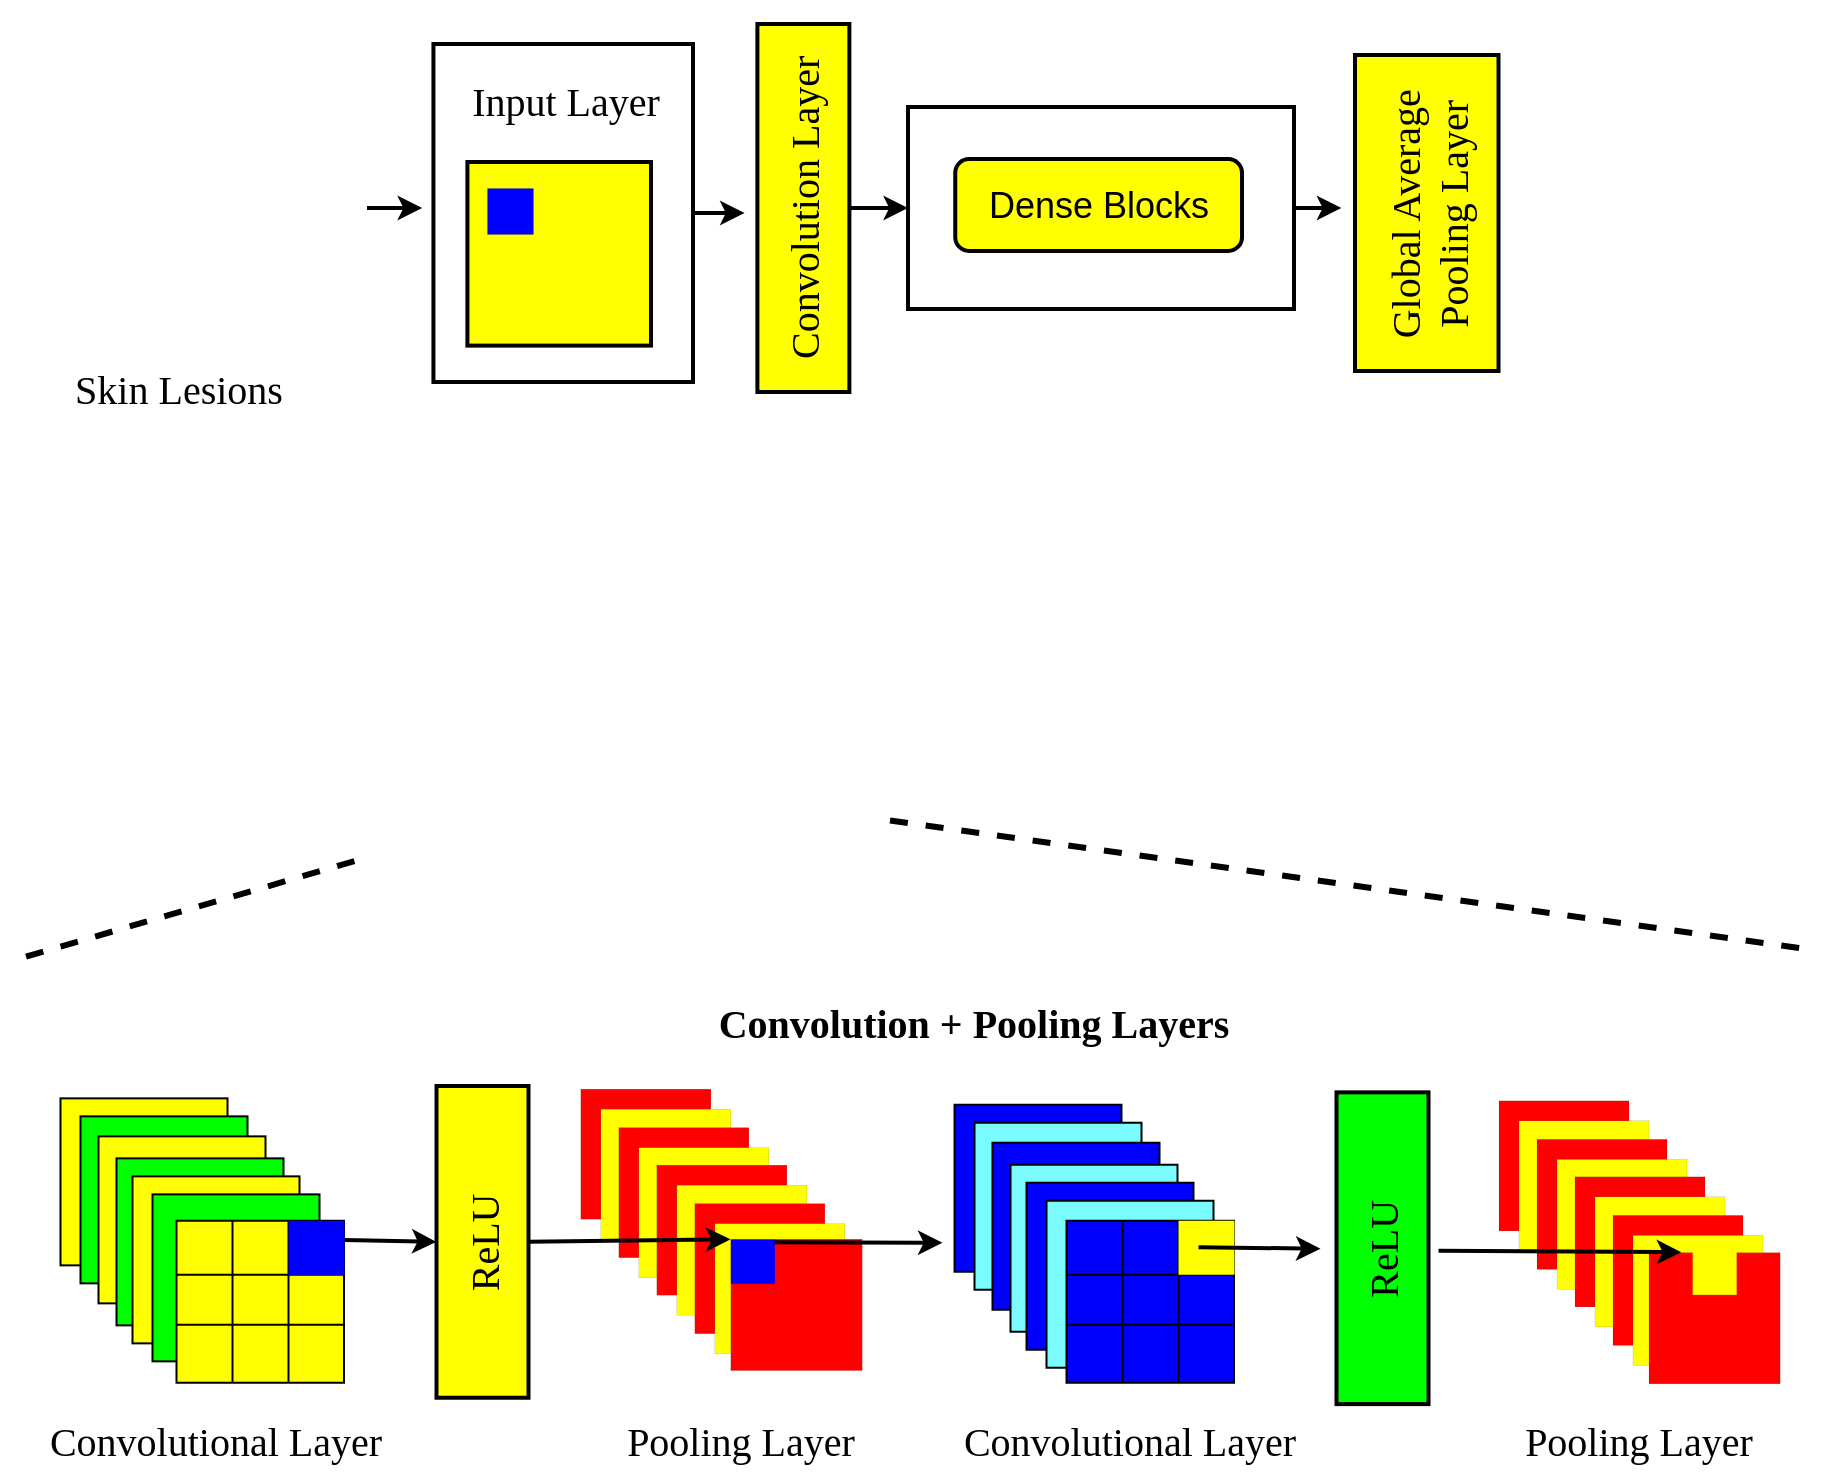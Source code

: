 <mxfile version="21.7.5" type="github">
  <diagram id="FLARmqn-sCxhorqhwDuB" name="Page-1">
    <mxGraphModel dx="1008" dy="545" grid="0" gridSize="10" guides="1" tooltips="1" connect="1" arrows="1" fold="1" page="1" pageScale="1" pageWidth="3300" pageHeight="4681" math="0" shadow="0">
      <root>
        <mxCell id="0" />
        <mxCell id="1" parent="0" />
        <mxCell id="NcwYwKEY-rAYMjzNR8_s-13" style="edgeStyle=orthogonalEdgeStyle;rounded=0;orthogonalLoop=1;jettySize=auto;html=1;exitX=1;exitY=0.5;exitDx=0;exitDy=0;strokeWidth=2;" edge="1" parent="1" source="TmWq87i0S_w9REx1cA27-65">
          <mxGeometry relative="1" as="geometry">
            <mxPoint x="684.7" y="121" as="targetPoint" />
          </mxGeometry>
        </mxCell>
        <mxCell id="TmWq87i0S_w9REx1cA27-65" value="" style="rounded=0;whiteSpace=wrap;html=1;strokeWidth=2;" parent="1" vertex="1">
          <mxGeometry x="468" y="70.5" width="193" height="101" as="geometry" />
        </mxCell>
        <mxCell id="TmWq87i0S_w9REx1cA27-74" style="edgeStyle=orthogonalEdgeStyle;rounded=0;orthogonalLoop=1;jettySize=auto;html=1;strokeWidth=2;exitX=0.5;exitY=0;exitDx=0;exitDy=0;" parent="1" source="NcwYwKEY-rAYMjzNR8_s-5" target="TmWq87i0S_w9REx1cA27-65" edge="1">
          <mxGeometry relative="1" as="geometry">
            <mxPoint x="458.72" y="200" as="sourcePoint" />
          </mxGeometry>
        </mxCell>
        <mxCell id="NcwYwKEY-rAYMjzNR8_s-11" style="edgeStyle=orthogonalEdgeStyle;rounded=0;orthogonalLoop=1;jettySize=auto;html=1;exitX=1;exitY=0.5;exitDx=0;exitDy=0;strokeWidth=2;" edge="1" parent="1" source="HNuO8RR3fyhFZEDYtFWN-83">
          <mxGeometry relative="1" as="geometry">
            <mxPoint x="386.3" y="124" as="targetPoint" />
          </mxGeometry>
        </mxCell>
        <mxCell id="HNuO8RR3fyhFZEDYtFWN-83" value="" style="rounded=0;whiteSpace=wrap;html=1;shadow=0;glass=0;sketch=0;fillStyle=auto;strokeColor=#000000;strokeWidth=2;fontFamily=Times New Roman;fontSize=20;fillColor=#FFFFFF;gradientColor=none;" parent="1" vertex="1">
          <mxGeometry x="230.72" y="39" width="129.78" height="169" as="geometry" />
        </mxCell>
        <mxCell id="HNuO8RR3fyhFZEDYtFWN-89" style="edgeStyle=orthogonalEdgeStyle;orthogonalLoop=1;jettySize=auto;html=1;strokeWidth=2;fontFamily=Times New Roman;fontSize=20;rounded=0;" parent="1" edge="1">
          <mxGeometry relative="1" as="geometry">
            <mxPoint x="225.08" y="120.55" as="targetPoint" />
            <mxPoint x="197.5" y="121" as="sourcePoint" />
          </mxGeometry>
        </mxCell>
        <mxCell id="HNuO8RR3fyhFZEDYtFWN-4" value="" style="whiteSpace=wrap;html=1;aspect=fixed;fillColor=#FFFF00;shadow=0;strokeColor=#000000;rounded=0;sketch=0;glass=0;strokeWidth=2;fillStyle=auto;perimeterSpacing=0;fontSize=20;" parent="1" vertex="1">
          <mxGeometry x="247.7" y="98" width="91.8" height="91.8" as="geometry" />
        </mxCell>
        <mxCell id="HNuO8RR3fyhFZEDYtFWN-6" value="" style="whiteSpace=wrap;html=1;aspect=fixed;rounded=0;shadow=0;glass=0;sketch=0;fillStyle=auto;strokeColor=#000000;strokeWidth=0;fillColor=#0000FF;fontSize=20;" parent="1" vertex="1">
          <mxGeometry x="257.5" y="111.0" width="23" height="23" as="geometry" />
        </mxCell>
        <mxCell id="HNuO8RR3fyhFZEDYtFWN-7" value="" style="whiteSpace=wrap;html=1;aspect=fixed;fillColor=#FFFF00;shadow=0;strokeColor=#000000;rounded=0;sketch=0;glass=0;strokeWidth=1;fillStyle=auto;perimeterSpacing=0;fontSize=20;" parent="1" vertex="1">
          <mxGeometry x="44.25" y="566.18" width="83.5" height="83.5" as="geometry" />
        </mxCell>
        <mxCell id="HNuO8RR3fyhFZEDYtFWN-8" value="" style="whiteSpace=wrap;html=1;aspect=fixed;fillColor=#00ff00;shadow=0;strokeColor=#000000;rounded=0;sketch=0;glass=0;strokeWidth=1;fillStyle=auto;perimeterSpacing=0;fontSize=20;" parent="1" vertex="1">
          <mxGeometry x="54.25" y="575.18" width="83.5" height="83.5" as="geometry" />
        </mxCell>
        <mxCell id="HNuO8RR3fyhFZEDYtFWN-9" value="" style="whiteSpace=wrap;html=1;aspect=fixed;fillColor=#FFFF00;shadow=0;strokeColor=#000000;rounded=0;sketch=0;glass=0;strokeWidth=1;fillStyle=auto;perimeterSpacing=0;fontSize=20;" parent="1" vertex="1">
          <mxGeometry x="63.25" y="585.18" width="83.5" height="83.5" as="geometry" />
        </mxCell>
        <mxCell id="HNuO8RR3fyhFZEDYtFWN-10" value="" style="whiteSpace=wrap;html=1;aspect=fixed;fillColor=#00ff00;shadow=0;strokeColor=#000000;rounded=0;sketch=0;glass=0;strokeWidth=1;fillStyle=auto;perimeterSpacing=0;fontSize=20;" parent="1" vertex="1">
          <mxGeometry x="72.25" y="596.18" width="83.5" height="83.5" as="geometry" />
        </mxCell>
        <mxCell id="HNuO8RR3fyhFZEDYtFWN-15" value="" style="whiteSpace=wrap;html=1;aspect=fixed;fillColor=#FFFF00;shadow=0;strokeColor=#000000;rounded=0;sketch=0;glass=0;strokeWidth=1;fillStyle=auto;perimeterSpacing=0;fontSize=20;" parent="1" vertex="1">
          <mxGeometry x="80.25" y="605.18" width="83.5" height="83.5" as="geometry" />
        </mxCell>
        <mxCell id="HNuO8RR3fyhFZEDYtFWN-16" value="" style="whiteSpace=wrap;html=1;aspect=fixed;fillColor=#00ff00;shadow=0;strokeColor=#000000;rounded=0;sketch=0;glass=0;strokeWidth=1;fillStyle=auto;perimeterSpacing=0;fontSize=20;" parent="1" vertex="1">
          <mxGeometry x="90.25" y="614.18" width="83.5" height="83.5" as="geometry" />
        </mxCell>
        <mxCell id="HNuO8RR3fyhFZEDYtFWN-41" value="" style="whiteSpace=wrap;html=1;aspect=fixed;rounded=0;shadow=0;glass=0;sketch=0;fillStyle=auto;strokeColor=#000000;strokeWidth=0;fillColor=#FF0000;fontSize=20;" parent="1" vertex="1">
          <mxGeometry x="304.19" y="561.34" width="65" height="65" as="geometry" />
        </mxCell>
        <mxCell id="HNuO8RR3fyhFZEDYtFWN-42" value="" style="whiteSpace=wrap;html=1;aspect=fixed;rounded=0;shadow=0;glass=0;sketch=0;fillStyle=auto;strokeColor=#000000;strokeWidth=0;fillColor=#FFFF00;fontSize=20;" parent="1" vertex="1">
          <mxGeometry x="314.19" y="571.34" width="65" height="65" as="geometry" />
        </mxCell>
        <mxCell id="HNuO8RR3fyhFZEDYtFWN-43" value="" style="whiteSpace=wrap;html=1;aspect=fixed;rounded=0;shadow=0;glass=0;sketch=0;fillStyle=auto;strokeColor=#000000;strokeWidth=0;fillColor=#FF0000;fontSize=20;" parent="1" vertex="1">
          <mxGeometry x="323.19" y="580.59" width="65" height="65" as="geometry" />
        </mxCell>
        <mxCell id="HNuO8RR3fyhFZEDYtFWN-44" value="" style="whiteSpace=wrap;html=1;aspect=fixed;rounded=0;shadow=0;glass=0;sketch=0;fillStyle=auto;strokeColor=#000000;strokeWidth=0;fillColor=#FFFF00;fontSize=20;" parent="1" vertex="1">
          <mxGeometry x="333.19" y="590.59" width="65" height="65" as="geometry" />
        </mxCell>
        <mxCell id="HNuO8RR3fyhFZEDYtFWN-45" value="" style="whiteSpace=wrap;html=1;aspect=fixed;rounded=0;shadow=0;glass=0;sketch=0;fillStyle=auto;strokeColor=#000000;strokeWidth=0;fillColor=#FF0000;fontSize=20;" parent="1" vertex="1">
          <mxGeometry x="342.19" y="599.34" width="65" height="65" as="geometry" />
        </mxCell>
        <mxCell id="HNuO8RR3fyhFZEDYtFWN-46" value="" style="whiteSpace=wrap;html=1;aspect=fixed;rounded=0;shadow=0;glass=0;sketch=0;fillStyle=auto;strokeColor=#000000;strokeWidth=0;fillColor=#FFFF00;fontSize=20;" parent="1" vertex="1">
          <mxGeometry x="352.19" y="609.34" width="65" height="65" as="geometry" />
        </mxCell>
        <mxCell id="HNuO8RR3fyhFZEDYtFWN-47" value="" style="whiteSpace=wrap;html=1;aspect=fixed;rounded=0;shadow=0;glass=0;sketch=0;fillStyle=auto;strokeColor=#000000;strokeWidth=0;fillColor=#FF0000;fontSize=20;" parent="1" vertex="1">
          <mxGeometry x="361.19" y="618.59" width="65" height="65" as="geometry" />
        </mxCell>
        <mxCell id="HNuO8RR3fyhFZEDYtFWN-48" value="" style="whiteSpace=wrap;html=1;aspect=fixed;rounded=0;shadow=0;glass=0;sketch=0;fillStyle=auto;strokeColor=#000000;strokeWidth=0;fillColor=#FFFF00;fontSize=20;" parent="1" vertex="1">
          <mxGeometry x="371.19" y="628.59" width="65" height="65" as="geometry" />
        </mxCell>
        <mxCell id="HNuO8RR3fyhFZEDYtFWN-51" value="" style="whiteSpace=wrap;html=1;aspect=fixed;rounded=0;shadow=0;glass=0;sketch=0;fillStyle=auto;strokeColor=#000000;strokeWidth=0;fillColor=#FF0000;fontSize=20;" parent="1" vertex="1">
          <mxGeometry x="379.19" y="636.37" width="65.65" height="65.65" as="geometry" />
        </mxCell>
        <mxCell id="HNuO8RR3fyhFZEDYtFWN-52" value="" style="whiteSpace=wrap;html=1;aspect=fixed;rounded=0;shadow=0;glass=0;sketch=0;fillStyle=auto;strokeColor=none;strokeWidth=0;fillColor=#0000FF;fontSize=20;" parent="1" vertex="1">
          <mxGeometry x="379.19" y="636.65" width="22" height="22" as="geometry" />
        </mxCell>
        <mxCell id="HNuO8RR3fyhFZEDYtFWN-58" value="" style="shape=table;html=1;whiteSpace=wrap;startSize=0;container=1;collapsible=0;childLayout=tableLayout;rounded=0;shadow=0;glass=0;sketch=0;fillStyle=auto;strokeColor=#000000;strokeWidth=1;fillColor=#FFFF00;gradientColor=none;swimlaneFillColor=none;fontSize=20;" parent="1" vertex="1">
          <mxGeometry x="102.25" y="627.43" width="83.75" height="81" as="geometry" />
        </mxCell>
        <mxCell id="HNuO8RR3fyhFZEDYtFWN-59" value="" style="shape=tableRow;horizontal=0;startSize=0;swimlaneHead=0;swimlaneBody=0;top=0;left=0;bottom=0;right=0;collapsible=0;dropTarget=0;fillColor=none;points=[[0,0.5],[1,0.5]];portConstraint=eastwest;rounded=0;shadow=0;glass=0;sketch=0;fillStyle=auto;strokeColor=#000000;strokeWidth=3;opacity=10;fontSize=20;" parent="HNuO8RR3fyhFZEDYtFWN-58" vertex="1">
          <mxGeometry width="83.75" height="27" as="geometry" />
        </mxCell>
        <mxCell id="HNuO8RR3fyhFZEDYtFWN-60" value="" style="shape=partialRectangle;html=1;whiteSpace=wrap;connectable=0;fillColor=none;top=0;left=0;bottom=0;right=0;overflow=hidden;rounded=0;shadow=0;glass=0;sketch=0;fillStyle=auto;strokeColor=#000000;strokeWidth=3;opacity=10;fontSize=20;" parent="HNuO8RR3fyhFZEDYtFWN-59" vertex="1">
          <mxGeometry width="28" height="27" as="geometry">
            <mxRectangle width="28" height="27" as="alternateBounds" />
          </mxGeometry>
        </mxCell>
        <mxCell id="HNuO8RR3fyhFZEDYtFWN-61" value="" style="shape=partialRectangle;html=1;whiteSpace=wrap;connectable=0;fillColor=none;top=0;left=0;bottom=0;right=0;overflow=hidden;rounded=0;shadow=0;glass=0;sketch=0;fillStyle=auto;strokeColor=#000000;strokeWidth=3;opacity=10;fontSize=20;" parent="HNuO8RR3fyhFZEDYtFWN-59" vertex="1">
          <mxGeometry x="28" width="28" height="27" as="geometry">
            <mxRectangle width="28" height="27" as="alternateBounds" />
          </mxGeometry>
        </mxCell>
        <mxCell id="HNuO8RR3fyhFZEDYtFWN-62" value="" style="shape=partialRectangle;html=1;whiteSpace=wrap;connectable=0;fillColor=#0000FF;top=0;left=0;bottom=0;right=0;overflow=hidden;rounded=0;shadow=0;glass=0;sketch=0;fillStyle=auto;strokeColor=#000000;strokeWidth=3;fontSize=20;" parent="HNuO8RR3fyhFZEDYtFWN-59" vertex="1">
          <mxGeometry x="56" width="28" height="27" as="geometry">
            <mxRectangle width="28" height="27" as="alternateBounds" />
          </mxGeometry>
        </mxCell>
        <mxCell id="HNuO8RR3fyhFZEDYtFWN-63" value="" style="shape=tableRow;horizontal=0;startSize=0;swimlaneHead=0;swimlaneBody=0;top=0;left=0;bottom=0;right=0;collapsible=0;dropTarget=0;fillColor=none;points=[[0,0.5],[1,0.5]];portConstraint=eastwest;rounded=0;shadow=0;glass=0;sketch=0;fillStyle=auto;strokeColor=#000000;strokeWidth=3;opacity=10;fontSize=20;" parent="HNuO8RR3fyhFZEDYtFWN-58" vertex="1">
          <mxGeometry y="27" width="83.75" height="25" as="geometry" />
        </mxCell>
        <mxCell id="HNuO8RR3fyhFZEDYtFWN-64" value="" style="shape=partialRectangle;html=1;whiteSpace=wrap;connectable=0;fillColor=none;top=0;left=0;bottom=0;right=0;overflow=hidden;rounded=0;shadow=0;glass=0;sketch=0;fillStyle=auto;strokeColor=#000000;strokeWidth=3;opacity=10;fontSize=20;" parent="HNuO8RR3fyhFZEDYtFWN-63" vertex="1">
          <mxGeometry width="28" height="25" as="geometry">
            <mxRectangle width="28" height="25" as="alternateBounds" />
          </mxGeometry>
        </mxCell>
        <mxCell id="HNuO8RR3fyhFZEDYtFWN-65" value="" style="shape=partialRectangle;html=1;whiteSpace=wrap;connectable=0;fillColor=none;top=0;left=0;bottom=0;right=0;overflow=hidden;rounded=0;shadow=0;glass=0;sketch=0;fillStyle=auto;strokeColor=#000000;strokeWidth=3;opacity=10;fontSize=20;" parent="HNuO8RR3fyhFZEDYtFWN-63" vertex="1">
          <mxGeometry x="28" width="28" height="25" as="geometry">
            <mxRectangle width="28" height="25" as="alternateBounds" />
          </mxGeometry>
        </mxCell>
        <mxCell id="HNuO8RR3fyhFZEDYtFWN-66" value="" style="shape=partialRectangle;html=1;whiteSpace=wrap;connectable=0;fillColor=none;top=0;left=0;bottom=0;right=0;overflow=hidden;rounded=0;shadow=0;glass=0;sketch=0;fillStyle=auto;strokeColor=#000000;strokeWidth=3;opacity=10;fontSize=20;" parent="HNuO8RR3fyhFZEDYtFWN-63" vertex="1">
          <mxGeometry x="56" width="28" height="25" as="geometry">
            <mxRectangle width="28" height="25" as="alternateBounds" />
          </mxGeometry>
        </mxCell>
        <mxCell id="HNuO8RR3fyhFZEDYtFWN-67" value="" style="shape=tableRow;horizontal=0;startSize=0;swimlaneHead=0;swimlaneBody=0;top=0;left=0;bottom=0;right=0;collapsible=0;dropTarget=0;fillColor=none;points=[[0,0.5],[1,0.5]];portConstraint=eastwest;rounded=0;shadow=0;glass=0;sketch=0;fillStyle=auto;strokeColor=#000000;strokeWidth=3;opacity=10;fontSize=20;" parent="HNuO8RR3fyhFZEDYtFWN-58" vertex="1">
          <mxGeometry y="52" width="83.75" height="29" as="geometry" />
        </mxCell>
        <mxCell id="HNuO8RR3fyhFZEDYtFWN-68" value="" style="shape=partialRectangle;html=1;whiteSpace=wrap;connectable=0;fillColor=none;top=0;left=0;bottom=0;right=0;overflow=hidden;rounded=0;shadow=0;glass=0;sketch=0;fillStyle=auto;strokeColor=#000000;strokeWidth=3;fontSize=20;" parent="HNuO8RR3fyhFZEDYtFWN-67" vertex="1">
          <mxGeometry width="28" height="29" as="geometry">
            <mxRectangle width="28" height="29" as="alternateBounds" />
          </mxGeometry>
        </mxCell>
        <mxCell id="HNuO8RR3fyhFZEDYtFWN-69" value="" style="shape=partialRectangle;html=1;whiteSpace=wrap;connectable=0;fillColor=none;top=0;left=0;bottom=0;right=0;overflow=hidden;rounded=0;shadow=0;glass=0;sketch=0;fillStyle=auto;strokeColor=#000000;strokeWidth=3;opacity=10;fontSize=20;" parent="HNuO8RR3fyhFZEDYtFWN-67" vertex="1">
          <mxGeometry x="28" width="28" height="29" as="geometry">
            <mxRectangle width="28" height="29" as="alternateBounds" />
          </mxGeometry>
        </mxCell>
        <mxCell id="HNuO8RR3fyhFZEDYtFWN-70" value="" style="shape=partialRectangle;html=1;whiteSpace=wrap;connectable=0;fillColor=none;top=0;left=0;bottom=0;right=0;overflow=hidden;pointerEvents=1;rounded=0;shadow=0;glass=0;sketch=0;fillStyle=auto;strokeColor=#000000;strokeWidth=3;opacity=10;fontSize=20;" parent="HNuO8RR3fyhFZEDYtFWN-67" vertex="1">
          <mxGeometry x="56" width="28" height="29" as="geometry">
            <mxRectangle width="28" height="29" as="alternateBounds" />
          </mxGeometry>
        </mxCell>
        <mxCell id="HNuO8RR3fyhFZEDYtFWN-73" value="ReLU" style="rounded=0;whiteSpace=wrap;html=1;shadow=0;glass=0;sketch=0;fillStyle=auto;strokeColor=#000000;strokeWidth=2;fillColor=#FFFF00;gradientColor=none;direction=south;textDirection=ltr;horizontal=0;fontFamily=Times New Roman;fontSize=20;" parent="1" vertex="1">
          <mxGeometry x="232.25" y="560" width="46" height="155.87" as="geometry" />
        </mxCell>
        <mxCell id="HNuO8RR3fyhFZEDYtFWN-82" value="Input Layer" style="text;html=1;strokeColor=none;fillColor=none;align=center;verticalAlign=middle;whiteSpace=wrap;rounded=0;shadow=0;glass=0;sketch=0;fillStyle=auto;strokeWidth=1;fontFamily=Times New Roman;fontSize=20;" parent="1" vertex="1">
          <mxGeometry x="245.22" y="52.0" width="104" height="30" as="geometry" />
        </mxCell>
        <mxCell id="HNuO8RR3fyhFZEDYtFWN-91" value="Skin Lesions" style="text;html=1;strokeColor=none;fillColor=none;align=center;verticalAlign=middle;whiteSpace=wrap;rounded=0;shadow=0;glass=0;sketch=0;fillStyle=auto;strokeWidth=1;fontFamily=Times New Roman;fontSize=20;" parent="1" vertex="1">
          <mxGeometry x="21.85" y="196" width="163" height="30" as="geometry" />
        </mxCell>
        <mxCell id="HNuO8RR3fyhFZEDYtFWN-92" value="Convolutional Layer" style="text;html=1;strokeColor=none;fillColor=none;align=center;verticalAlign=middle;whiteSpace=wrap;rounded=0;shadow=0;glass=0;sketch=0;fillStyle=auto;strokeWidth=1;fontFamily=Times New Roman;fontSize=20;" parent="1" vertex="1">
          <mxGeometry x="37" y="721.54" width="170" height="30" as="geometry" />
        </mxCell>
        <mxCell id="HNuO8RR3fyhFZEDYtFWN-93" value="Pooling Layer" style="text;html=1;strokeColor=none;fillColor=none;align=center;verticalAlign=middle;whiteSpace=wrap;rounded=0;shadow=0;glass=0;sketch=0;fillStyle=auto;strokeWidth=1;fontFamily=Times New Roman;fontSize=20;" parent="1" vertex="1">
          <mxGeometry x="305.19" y="721.54" width="159" height="30" as="geometry" />
        </mxCell>
        <mxCell id="HNuO8RR3fyhFZEDYtFWN-104" value="" style="endArrow=classic;html=1;rounded=0;strokeWidth=2;fontFamily=Times New Roman;fontSize=20;entryX=0.5;entryY=1;entryDx=0;entryDy=0;" parent="1" target="HNuO8RR3fyhFZEDYtFWN-73" edge="1">
          <mxGeometry width="50" height="50" relative="1" as="geometry">
            <mxPoint x="186.25" y="636.97" as="sourcePoint" />
            <mxPoint x="65.25" y="652.97" as="targetPoint" />
            <Array as="points" />
          </mxGeometry>
        </mxCell>
        <mxCell id="HNuO8RR3fyhFZEDYtFWN-105" value="" style="endArrow=classic;html=1;rounded=0;strokeWidth=2;fontFamily=Times New Roman;fontSize=20;exitX=0.5;exitY=0;exitDx=0;exitDy=0;entryX=0;entryY=0;entryDx=0;entryDy=0;" parent="1" source="HNuO8RR3fyhFZEDYtFWN-73" target="HNuO8RR3fyhFZEDYtFWN-52" edge="1">
          <mxGeometry width="50" height="50" relative="1" as="geometry">
            <mxPoint x="371.25" y="695.97" as="sourcePoint" />
            <mxPoint x="421.25" y="645.97" as="targetPoint" />
          </mxGeometry>
        </mxCell>
        <mxCell id="HNuO8RR3fyhFZEDYtFWN-109" value="" style="endArrow=classic;html=1;rounded=0;strokeWidth=2;fontFamily=Times New Roman;fontSize=20;exitX=1;exitY=0;exitDx=0;exitDy=0;" parent="1" edge="1">
          <mxGeometry width="50" height="50" relative="1" as="geometry">
            <mxPoint x="401.19" y="638.12" as="sourcePoint" />
            <mxPoint x="485.25" y="638.37" as="targetPoint" />
          </mxGeometry>
        </mxCell>
        <mxCell id="TmWq87i0S_w9REx1cA27-1" value="" style="whiteSpace=wrap;html=1;aspect=fixed;fillColor=#0000FF;shadow=0;strokeColor=#000000;rounded=0;sketch=0;glass=0;strokeWidth=1;fillStyle=auto;perimeterSpacing=0;fontSize=20;" parent="1" vertex="1">
          <mxGeometry x="491.25" y="569.37" width="83.5" height="83.5" as="geometry" />
        </mxCell>
        <mxCell id="TmWq87i0S_w9REx1cA27-2" value="" style="whiteSpace=wrap;html=1;aspect=fixed;fillColor=#7AFBFF;shadow=0;strokeColor=#000000;rounded=0;sketch=0;glass=0;strokeWidth=1;fillStyle=auto;perimeterSpacing=0;fontSize=20;" parent="1" vertex="1">
          <mxGeometry x="501.25" y="578.37" width="83.5" height="83.5" as="geometry" />
        </mxCell>
        <mxCell id="TmWq87i0S_w9REx1cA27-3" value="" style="whiteSpace=wrap;html=1;aspect=fixed;fillColor=#0000FF;shadow=0;strokeColor=#000000;rounded=0;sketch=0;glass=0;strokeWidth=1;fillStyle=auto;perimeterSpacing=0;fontSize=20;" parent="1" vertex="1">
          <mxGeometry x="510.25" y="588.37" width="83.5" height="83.5" as="geometry" />
        </mxCell>
        <mxCell id="TmWq87i0S_w9REx1cA27-4" value="" style="whiteSpace=wrap;html=1;aspect=fixed;fillColor=#7AFBFF;shadow=0;strokeColor=#000000;rounded=0;sketch=0;glass=0;strokeWidth=1;fillStyle=auto;perimeterSpacing=0;fontSize=20;" parent="1" vertex="1">
          <mxGeometry x="519.25" y="599.37" width="83.5" height="83.5" as="geometry" />
        </mxCell>
        <mxCell id="TmWq87i0S_w9REx1cA27-5" value="" style="whiteSpace=wrap;html=1;aspect=fixed;fillColor=#0000FF;shadow=0;strokeColor=#000000;rounded=0;sketch=0;glass=0;strokeWidth=1;fillStyle=auto;perimeterSpacing=0;fontSize=20;" parent="1" vertex="1">
          <mxGeometry x="527.25" y="608.37" width="83.5" height="83.5" as="geometry" />
        </mxCell>
        <mxCell id="TmWq87i0S_w9REx1cA27-6" value="" style="whiteSpace=wrap;html=1;aspect=fixed;fillColor=#7AFBFF;shadow=0;strokeColor=#000000;rounded=0;sketch=0;glass=0;strokeWidth=1;fillStyle=auto;perimeterSpacing=0;fontSize=20;" parent="1" vertex="1">
          <mxGeometry x="537.25" y="617.37" width="83.5" height="83.5" as="geometry" />
        </mxCell>
        <mxCell id="TmWq87i0S_w9REx1cA27-7" value="" style="shape=table;html=1;whiteSpace=wrap;startSize=0;container=1;collapsible=0;childLayout=tableLayout;rounded=0;shadow=0;glass=0;sketch=0;fillStyle=auto;strokeColor=#000000;strokeWidth=1;fillColor=#0000FF;gradientColor=none;swimlaneFillColor=none;fontSize=20;" parent="1" vertex="1">
          <mxGeometry x="547.25" y="627.37" width="83.75" height="81" as="geometry" />
        </mxCell>
        <mxCell id="TmWq87i0S_w9REx1cA27-8" value="" style="shape=tableRow;horizontal=0;startSize=0;swimlaneHead=0;swimlaneBody=0;top=0;left=0;bottom=0;right=0;collapsible=0;dropTarget=0;fillColor=none;points=[[0,0.5],[1,0.5]];portConstraint=eastwest;rounded=0;shadow=0;glass=0;sketch=0;fillStyle=auto;strokeColor=#000000;strokeWidth=3;opacity=10;fontSize=20;" parent="TmWq87i0S_w9REx1cA27-7" vertex="1">
          <mxGeometry width="83.75" height="27" as="geometry" />
        </mxCell>
        <mxCell id="TmWq87i0S_w9REx1cA27-9" value="" style="shape=partialRectangle;html=1;whiteSpace=wrap;connectable=0;fillColor=none;top=0;left=0;bottom=0;right=0;overflow=hidden;rounded=0;shadow=0;glass=0;sketch=0;fillStyle=auto;strokeColor=#000000;strokeWidth=3;opacity=10;fontSize=20;" parent="TmWq87i0S_w9REx1cA27-8" vertex="1">
          <mxGeometry width="28" height="27" as="geometry">
            <mxRectangle width="28" height="27" as="alternateBounds" />
          </mxGeometry>
        </mxCell>
        <mxCell id="TmWq87i0S_w9REx1cA27-10" value="" style="shape=partialRectangle;html=1;whiteSpace=wrap;connectable=0;fillColor=none;top=0;left=0;bottom=0;right=0;overflow=hidden;rounded=0;shadow=0;glass=0;sketch=0;fillStyle=auto;strokeColor=#000000;strokeWidth=3;opacity=10;fontSize=20;" parent="TmWq87i0S_w9REx1cA27-8" vertex="1">
          <mxGeometry x="28" width="28" height="27" as="geometry">
            <mxRectangle width="28" height="27" as="alternateBounds" />
          </mxGeometry>
        </mxCell>
        <mxCell id="TmWq87i0S_w9REx1cA27-11" value="" style="shape=partialRectangle;html=1;whiteSpace=wrap;connectable=0;fillColor=#FFFF00;top=0;left=0;bottom=0;right=0;overflow=hidden;rounded=0;shadow=0;glass=0;sketch=0;fillStyle=auto;strokeColor=#000000;strokeWidth=3;fontSize=20;" parent="TmWq87i0S_w9REx1cA27-8" vertex="1">
          <mxGeometry x="56" width="28" height="27" as="geometry">
            <mxRectangle width="28" height="27" as="alternateBounds" />
          </mxGeometry>
        </mxCell>
        <mxCell id="TmWq87i0S_w9REx1cA27-12" value="" style="shape=tableRow;horizontal=0;startSize=0;swimlaneHead=0;swimlaneBody=0;top=0;left=0;bottom=0;right=0;collapsible=0;dropTarget=0;fillColor=none;points=[[0,0.5],[1,0.5]];portConstraint=eastwest;rounded=0;shadow=0;glass=0;sketch=0;fillStyle=auto;strokeColor=#000000;strokeWidth=3;opacity=10;fontSize=20;" parent="TmWq87i0S_w9REx1cA27-7" vertex="1">
          <mxGeometry y="27" width="83.75" height="25" as="geometry" />
        </mxCell>
        <mxCell id="TmWq87i0S_w9REx1cA27-13" value="" style="shape=partialRectangle;html=1;whiteSpace=wrap;connectable=0;fillColor=none;top=0;left=0;bottom=0;right=0;overflow=hidden;rounded=0;shadow=0;glass=0;sketch=0;fillStyle=auto;strokeColor=#000000;strokeWidth=3;opacity=10;fontSize=20;" parent="TmWq87i0S_w9REx1cA27-12" vertex="1">
          <mxGeometry width="28" height="25" as="geometry">
            <mxRectangle width="28" height="25" as="alternateBounds" />
          </mxGeometry>
        </mxCell>
        <mxCell id="TmWq87i0S_w9REx1cA27-14" value="" style="shape=partialRectangle;html=1;whiteSpace=wrap;connectable=0;fillColor=none;top=0;left=0;bottom=0;right=0;overflow=hidden;rounded=0;shadow=0;glass=0;sketch=0;fillStyle=auto;strokeColor=#000000;strokeWidth=3;opacity=10;fontSize=20;" parent="TmWq87i0S_w9REx1cA27-12" vertex="1">
          <mxGeometry x="28" width="28" height="25" as="geometry">
            <mxRectangle width="28" height="25" as="alternateBounds" />
          </mxGeometry>
        </mxCell>
        <mxCell id="TmWq87i0S_w9REx1cA27-15" value="" style="shape=partialRectangle;html=1;whiteSpace=wrap;connectable=0;fillColor=none;top=0;left=0;bottom=0;right=0;overflow=hidden;rounded=0;shadow=0;glass=0;sketch=0;fillStyle=auto;strokeColor=#000000;strokeWidth=3;opacity=10;fontSize=20;" parent="TmWq87i0S_w9REx1cA27-12" vertex="1">
          <mxGeometry x="56" width="28" height="25" as="geometry">
            <mxRectangle width="28" height="25" as="alternateBounds" />
          </mxGeometry>
        </mxCell>
        <mxCell id="TmWq87i0S_w9REx1cA27-16" value="" style="shape=tableRow;horizontal=0;startSize=0;swimlaneHead=0;swimlaneBody=0;top=0;left=0;bottom=0;right=0;collapsible=0;dropTarget=0;fillColor=none;points=[[0,0.5],[1,0.5]];portConstraint=eastwest;rounded=0;shadow=0;glass=0;sketch=0;fillStyle=auto;strokeColor=#000000;strokeWidth=3;opacity=10;fontSize=20;" parent="TmWq87i0S_w9REx1cA27-7" vertex="1">
          <mxGeometry y="52" width="83.75" height="29" as="geometry" />
        </mxCell>
        <mxCell id="TmWq87i0S_w9REx1cA27-17" value="" style="shape=partialRectangle;html=1;whiteSpace=wrap;connectable=0;fillColor=none;top=0;left=0;bottom=0;right=0;overflow=hidden;rounded=0;shadow=0;glass=0;sketch=0;fillStyle=auto;strokeColor=#000000;strokeWidth=3;fontSize=20;" parent="TmWq87i0S_w9REx1cA27-16" vertex="1">
          <mxGeometry width="28" height="29" as="geometry">
            <mxRectangle width="28" height="29" as="alternateBounds" />
          </mxGeometry>
        </mxCell>
        <mxCell id="TmWq87i0S_w9REx1cA27-18" value="" style="shape=partialRectangle;html=1;whiteSpace=wrap;connectable=0;fillColor=none;top=0;left=0;bottom=0;right=0;overflow=hidden;rounded=0;shadow=0;glass=0;sketch=0;fillStyle=auto;strokeColor=#000000;strokeWidth=3;opacity=10;fontSize=20;" parent="TmWq87i0S_w9REx1cA27-16" vertex="1">
          <mxGeometry x="28" width="28" height="29" as="geometry">
            <mxRectangle width="28" height="29" as="alternateBounds" />
          </mxGeometry>
        </mxCell>
        <mxCell id="TmWq87i0S_w9REx1cA27-19" value="" style="shape=partialRectangle;html=1;whiteSpace=wrap;connectable=0;fillColor=none;top=0;left=0;bottom=0;right=0;overflow=hidden;pointerEvents=1;rounded=0;shadow=0;glass=0;sketch=0;fillStyle=auto;strokeColor=#000000;strokeWidth=3;opacity=10;fontSize=20;" parent="TmWq87i0S_w9REx1cA27-16" vertex="1">
          <mxGeometry x="56" width="28" height="29" as="geometry">
            <mxRectangle width="28" height="29" as="alternateBounds" />
          </mxGeometry>
        </mxCell>
        <mxCell id="TmWq87i0S_w9REx1cA27-20" value="Convolutional Layer" style="text;html=1;strokeColor=none;fillColor=none;align=center;verticalAlign=middle;whiteSpace=wrap;rounded=0;shadow=0;glass=0;sketch=0;fillStyle=auto;strokeWidth=1;fontFamily=Times New Roman;fontSize=20;" parent="1" vertex="1">
          <mxGeometry x="494" y="721.54" width="170" height="30" as="geometry" />
        </mxCell>
        <mxCell id="TmWq87i0S_w9REx1cA27-25" value="ReLU" style="rounded=0;whiteSpace=wrap;html=1;shadow=0;glass=0;sketch=0;fillStyle=auto;strokeColor=#000000;strokeWidth=2;fillColor=#00FF00;gradientColor=none;direction=south;textDirection=ltr;horizontal=0;fontFamily=Times New Roman;fontSize=20;" parent="1" vertex="1">
          <mxGeometry x="682.25" y="563.18" width="46" height="155.87" as="geometry" />
        </mxCell>
        <mxCell id="TmWq87i0S_w9REx1cA27-26" value="" style="endArrow=classic;html=1;rounded=0;strokeWidth=2;fontFamily=Times New Roman;fontSize=20;exitX=1;exitY=0;exitDx=0;exitDy=0;" parent="1" edge="1">
          <mxGeometry width="50" height="50" relative="1" as="geometry">
            <mxPoint x="613.25" y="640.62" as="sourcePoint" />
            <mxPoint x="674.25" y="641.37" as="targetPoint" />
          </mxGeometry>
        </mxCell>
        <mxCell id="TmWq87i0S_w9REx1cA27-28" value="" style="whiteSpace=wrap;html=1;aspect=fixed;rounded=0;shadow=0;glass=0;sketch=0;fillStyle=auto;strokeColor=#000000;strokeWidth=0;fillColor=#FF0000;fontSize=20;" parent="1" vertex="1">
          <mxGeometry x="763.25" y="567.2" width="65" height="65" as="geometry" />
        </mxCell>
        <mxCell id="TmWq87i0S_w9REx1cA27-29" value="" style="whiteSpace=wrap;html=1;aspect=fixed;rounded=0;shadow=0;glass=0;sketch=0;fillStyle=auto;strokeColor=#000000;strokeWidth=0;fillColor=#FFFF00;fontSize=20;" parent="1" vertex="1">
          <mxGeometry x="773.25" y="577.2" width="65" height="65" as="geometry" />
        </mxCell>
        <mxCell id="TmWq87i0S_w9REx1cA27-30" value="" style="whiteSpace=wrap;html=1;aspect=fixed;rounded=0;shadow=0;glass=0;sketch=0;fillStyle=auto;strokeColor=#000000;strokeWidth=0;fillColor=#FF0000;fontSize=20;" parent="1" vertex="1">
          <mxGeometry x="782.25" y="586.45" width="65" height="65" as="geometry" />
        </mxCell>
        <mxCell id="TmWq87i0S_w9REx1cA27-31" value="" style="whiteSpace=wrap;html=1;aspect=fixed;rounded=0;shadow=0;glass=0;sketch=0;fillStyle=auto;strokeColor=#000000;strokeWidth=0;fillColor=#FFFF00;fontSize=20;" parent="1" vertex="1">
          <mxGeometry x="792.25" y="596.45" width="65" height="65" as="geometry" />
        </mxCell>
        <mxCell id="TmWq87i0S_w9REx1cA27-32" value="" style="whiteSpace=wrap;html=1;aspect=fixed;rounded=0;shadow=0;glass=0;sketch=0;fillStyle=auto;strokeColor=#000000;strokeWidth=0;fillColor=#FF0000;fontSize=20;" parent="1" vertex="1">
          <mxGeometry x="801.25" y="605.2" width="65" height="65" as="geometry" />
        </mxCell>
        <mxCell id="TmWq87i0S_w9REx1cA27-33" value="" style="whiteSpace=wrap;html=1;aspect=fixed;rounded=0;shadow=0;glass=0;sketch=0;fillStyle=auto;strokeColor=#000000;strokeWidth=0;fillColor=#FFFF00;fontSize=20;" parent="1" vertex="1">
          <mxGeometry x="811.25" y="615.2" width="65" height="65" as="geometry" />
        </mxCell>
        <mxCell id="TmWq87i0S_w9REx1cA27-34" value="" style="whiteSpace=wrap;html=1;aspect=fixed;rounded=0;shadow=0;glass=0;sketch=0;fillStyle=auto;strokeColor=#000000;strokeWidth=0;fillColor=#FF0000;fontSize=20;" parent="1" vertex="1">
          <mxGeometry x="820.25" y="624.45" width="65" height="65" as="geometry" />
        </mxCell>
        <mxCell id="TmWq87i0S_w9REx1cA27-35" value="" style="whiteSpace=wrap;html=1;aspect=fixed;rounded=0;shadow=0;glass=0;sketch=0;fillStyle=auto;strokeColor=#000000;strokeWidth=0;fillColor=#FFFF00;fontSize=20;" parent="1" vertex="1">
          <mxGeometry x="830.25" y="634.45" width="65" height="65" as="geometry" />
        </mxCell>
        <mxCell id="TmWq87i0S_w9REx1cA27-36" value="" style="whiteSpace=wrap;html=1;aspect=fixed;rounded=0;shadow=0;glass=0;sketch=0;fillStyle=auto;strokeColor=#000000;strokeWidth=0;fillColor=#FF0000;fontSize=20;" parent="1" vertex="1">
          <mxGeometry x="838.25" y="643.11" width="65.55" height="65.55" as="geometry" />
        </mxCell>
        <mxCell id="TmWq87i0S_w9REx1cA27-37" value="" style="whiteSpace=wrap;html=1;aspect=fixed;rounded=0;shadow=0;glass=0;sketch=0;fillStyle=auto;strokeColor=none;strokeWidth=0;fillColor=#FFFF00;fontSize=20;" parent="1" vertex="1">
          <mxGeometry x="860.08" y="642.2" width="22" height="22" as="geometry" />
        </mxCell>
        <mxCell id="TmWq87i0S_w9REx1cA27-43" value="" style="endArrow=classic;html=1;rounded=0;strokeWidth=2;fontFamily=Times New Roman;fontSize=20;entryX=0.25;entryY=0;entryDx=0;entryDy=0;" parent="1" target="TmWq87i0S_w9REx1cA27-36" edge="1">
          <mxGeometry width="50" height="50" relative="1" as="geometry">
            <mxPoint x="733.25" y="642.37" as="sourcePoint" />
            <mxPoint x="796.25" y="643.48" as="targetPoint" />
          </mxGeometry>
        </mxCell>
        <mxCell id="TmWq87i0S_w9REx1cA27-44" value="Pooling Layer" style="text;html=1;strokeColor=none;fillColor=none;align=center;verticalAlign=middle;whiteSpace=wrap;rounded=0;shadow=0;glass=0;sketch=0;fillStyle=auto;strokeWidth=1;fontFamily=Times New Roman;fontSize=20;" parent="1" vertex="1">
          <mxGeometry x="754.25" y="721.54" width="159" height="30" as="geometry" />
        </mxCell>
        <mxCell id="TmWq87i0S_w9REx1cA27-58" value="Global Average Pooling Layer" style="rounded=0;whiteSpace=wrap;html=1;shadow=0;glass=0;sketch=0;fillStyle=auto;strokeColor=#000000;strokeWidth=2;fillColor=#FFFF00;gradientColor=none;direction=south;textDirection=ltr;horizontal=0;fontFamily=Times New Roman;fontSize=20;" parent="1" vertex="1">
          <mxGeometry x="691.5" y="44.5" width="71.75" height="158" as="geometry" />
        </mxCell>
        <mxCell id="TmWq87i0S_w9REx1cA27-63" value="&lt;span style=&quot;font-size: 18px;&quot;&gt;Dense Blocks&lt;/span&gt;" style="rounded=1;whiteSpace=wrap;html=1;fillColor=#FFFF00;strokeWidth=2;" parent="1" vertex="1">
          <mxGeometry x="491.63" y="96.5" width="143.37" height="46" as="geometry" />
        </mxCell>
        <mxCell id="TmWq87i0S_w9REx1cA27-76" value="" style="endArrow=none;dashed=1;html=1;rounded=0;strokeWidth=3;" parent="1" edge="1">
          <mxGeometry width="50" height="50" relative="1" as="geometry">
            <mxPoint x="459.01" y="427.22" as="sourcePoint" />
            <mxPoint x="921" y="492" as="targetPoint" />
          </mxGeometry>
        </mxCell>
        <mxCell id="TmWq87i0S_w9REx1cA27-78" value="&lt;b&gt;Convolution + Pooling Layers&lt;/b&gt;" style="text;html=1;strokeColor=none;fillColor=none;align=center;verticalAlign=middle;whiteSpace=wrap;rounded=0;shadow=0;glass=0;sketch=0;fillStyle=auto;strokeWidth=1;fontFamily=Times New Roman;fontSize=20;" parent="1" vertex="1">
          <mxGeometry x="365" y="513" width="271.81" height="30" as="geometry" />
        </mxCell>
        <mxCell id="NcwYwKEY-rAYMjzNR8_s-3" value="" style="endArrow=none;dashed=1;html=1;rounded=0;strokeWidth=3;" edge="1" parent="1">
          <mxGeometry width="50" height="50" relative="1" as="geometry">
            <mxPoint x="27" y="495.32" as="sourcePoint" />
            <mxPoint x="192" y="447.33" as="targetPoint" />
          </mxGeometry>
        </mxCell>
        <mxCell id="NcwYwKEY-rAYMjzNR8_s-4" value="" style="shape=image;verticalLabelPosition=bottom;labelBackgroundColor=default;verticalAlign=top;aspect=fixed;imageAspect=0;image=https://res.cloudinary.com/dk-find-out/image/upload/q_80,w_1440,f_auto/05_Defences_Skin_lfnyuq.jpg;" vertex="1" parent="1">
          <mxGeometry x="14" y="17.27" width="178.7" height="172" as="geometry" />
        </mxCell>
        <mxCell id="NcwYwKEY-rAYMjzNR8_s-5" value="Convolution Layer" style="rounded=0;whiteSpace=wrap;html=1;shadow=0;glass=0;sketch=0;fillStyle=auto;strokeColor=#000000;strokeWidth=2;fillColor=#FFFF00;gradientColor=none;direction=south;textDirection=ltr;horizontal=0;fontFamily=Times New Roman;fontSize=20;" vertex="1" parent="1">
          <mxGeometry x="392.69" y="29" width="46" height="184" as="geometry" />
        </mxCell>
      </root>
    </mxGraphModel>
  </diagram>
</mxfile>
